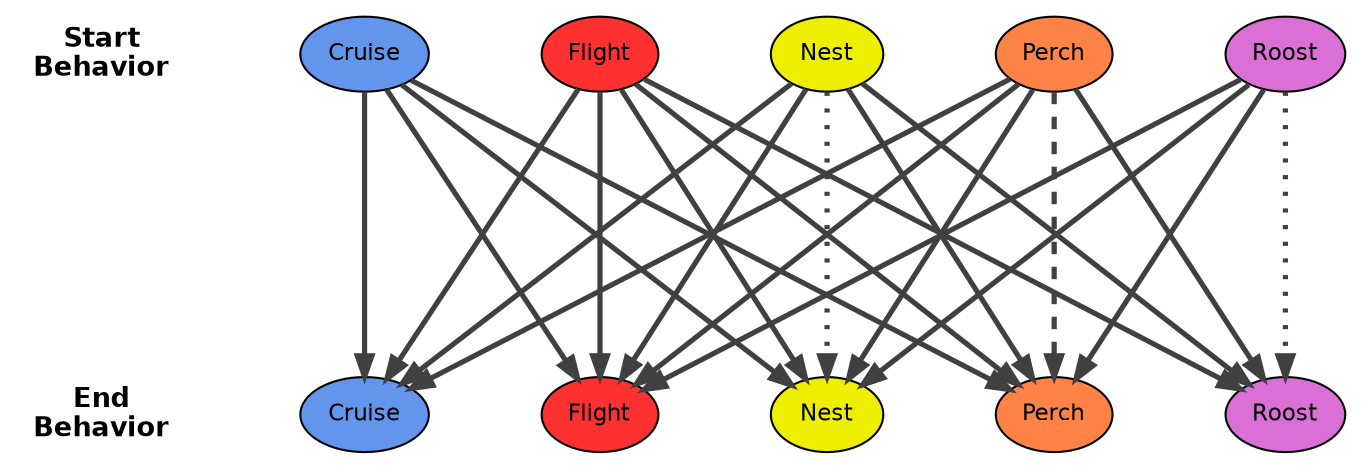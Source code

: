 digraph G {
  rankdir = TB;
  forcelabels = true;
  graph [margin = 0, pad = 0, ranksep = 1.9, nodesep = .75,  color = black];

  node [shape = plaintext, fontsize = 13; fontname = "Helvetica-Bold"];
  start01[label = "Start\nBehavior"]
  end02[label = "End\nBehavior"]

  node [shape = oval, style = "filled",  fontsize = 11;
    fontname = "Helvetica"];
  c01 [label = "Cruise", fillcolor = CornFlowerBlue];
  f01 [label = "Flight", fillcolor = FireBrick1];
  n01 [label = "Nest",  fillcolor = Yellow2];
  p01 [label = "Perch",  fillcolor = Sienna1];
  r01 [label = "Roost",  fillcolor = Orchid];

  c02 [label = "Cruise", fillcolor = CornFlowerBlue];
  f02 [label = "Flight", fillcolor = FireBrick1];
  n02 [label = "Nest",  fillcolor = Yellow2];
  p02 [label = "Perch",  fillcolor = Sienna1];
  r02 [label = "Roost",  fillcolor = Orchid];

	edge[color = grey25, style = solid, dir = front, penwidth = 2.5, ];

	subgraph cluster_0 {
	  edge[style = invis, dir = front, penwidth = 2.5];
		start01 -> end02;
		color = invis
	}

	subgraph cluster_1 {
		c01 -> c02;
		color = invis
	}

	subgraph cluster_2 {
		f01 -> f02;
		color = invis
	}
	subgraph cluster_3 {
	  edge[color = grey25, style = dotted];
		n01 -> n02;
		color = invis
	}
	subgraph cluster_4 {
		edge[color = gray25, style = dashed];
		p01 -> p02;
		color = invis
	}
	subgraph cluster_5 {
		edge[color = gray25, style = dotted];
		r01 -> r02;
		color = invis
	}

  edge[color = grey25, style = solid];
	c01 -> f02;
	c01 -> n02;
  c01 -> p02;

  f01 -> c02;
  f01 -> n02;
  f01 -> p02;
  f01 -> r02;

  n01 -> c02;
  n01 -> f02;
  n01 -> p02;
  n01 -> r02;

  p01 -> c02;
  p01 -> f02;
  p01 -> n02;
  p01 -> r02;

  r01 -> f02;
  r01 -> n02;
  r01 -> p02;

  edge[color = invis, arrowhead = none];
	c01 -> r02;  # Keeps Cruise, Flight, Nest, Perch, Roost in L -> R order

}
